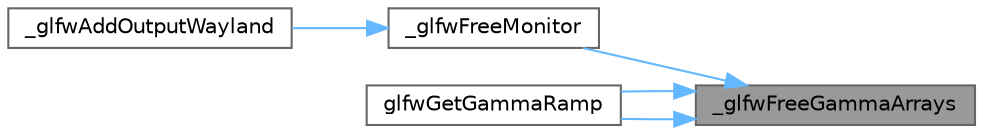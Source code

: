 digraph "_glfwFreeGammaArrays"
{
 // LATEX_PDF_SIZE
  bgcolor="transparent";
  edge [fontname=Helvetica,fontsize=10,labelfontname=Helvetica,labelfontsize=10];
  node [fontname=Helvetica,fontsize=10,shape=box,height=0.2,width=0.4];
  rankdir="RL";
  Node1 [id="Node000001",label="_glfwFreeGammaArrays",height=0.2,width=0.4,color="gray40", fillcolor="grey60", style="filled", fontcolor="black",tooltip=" "];
  Node1 -> Node2 [id="edge1_Node000001_Node000002",dir="back",color="steelblue1",style="solid",tooltip=" "];
  Node2 [id="Node000002",label="_glfwFreeMonitor",height=0.2,width=0.4,color="grey40", fillcolor="white", style="filled",URL="$_old_2_classes_2lib_2raylib_2src_2external_2glfw_2src_2monitor_8c.html#a5555e8488ac56b446d0a28d3330666f6",tooltip=" "];
  Node2 -> Node3 [id="edge2_Node000002_Node000003",dir="back",color="steelblue1",style="solid",tooltip=" "];
  Node3 [id="Node000003",label="_glfwAddOutputWayland",height=0.2,width=0.4,color="grey40", fillcolor="white", style="filled",URL="$_classes_2lib_2raylib_2src_2external_2glfw_2src_2wl__monitor_8c.html#a4061b6ec759c796455591e25a0de8c4b",tooltip=" "];
  Node1 -> Node4 [id="edge3_Node000001_Node000004",dir="back",color="steelblue1",style="solid",tooltip=" "];
  Node4 [id="Node000004",label="glfwGetGammaRamp",height=0.2,width=0.4,color="grey40", fillcolor="white", style="filled",URL="$group__monitor.html#gafe7b41852c1a14fe978f0e5381969885",tooltip="Returns the current gamma ramp for the specified monitor."];
  Node1 -> Node4 [id="edge4_Node000001_Node000004",dir="back",color="steelblue1",style="solid",tooltip=" "];
}
